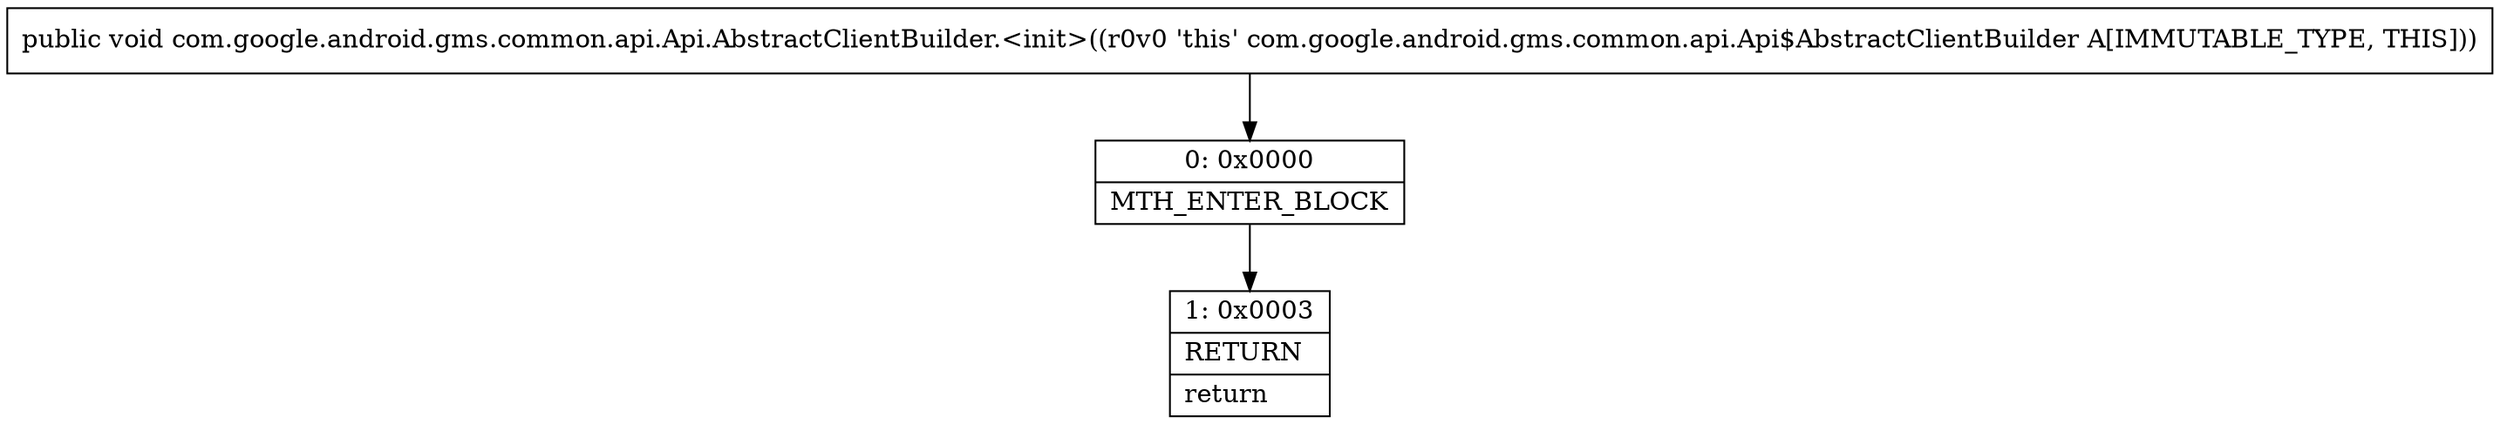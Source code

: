digraph "CFG forcom.google.android.gms.common.api.Api.AbstractClientBuilder.\<init\>()V" {
Node_0 [shape=record,label="{0\:\ 0x0000|MTH_ENTER_BLOCK\l}"];
Node_1 [shape=record,label="{1\:\ 0x0003|RETURN\l|return\l}"];
MethodNode[shape=record,label="{public void com.google.android.gms.common.api.Api.AbstractClientBuilder.\<init\>((r0v0 'this' com.google.android.gms.common.api.Api$AbstractClientBuilder A[IMMUTABLE_TYPE, THIS])) }"];
MethodNode -> Node_0;
Node_0 -> Node_1;
}

